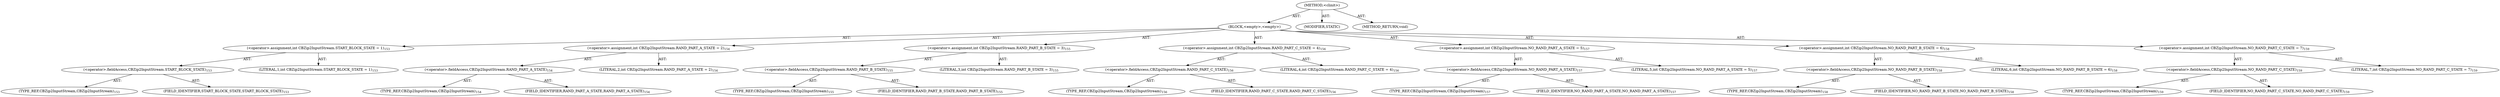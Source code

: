 digraph "&lt;clinit&gt;" {  
"111669149728" [label = <(METHOD,&lt;clinit&gt;)> ]
"25769803932" [label = <(BLOCK,&lt;empty&gt;,&lt;empty&gt;)> ]
"30064772102" [label = <(&lt;operator&gt;.assignment,int CBZip2InputStream.START_BLOCK_STATE = 1)<SUB>153</SUB>> ]
"30064772103" [label = <(&lt;operator&gt;.fieldAccess,CBZip2InputStream.START_BLOCK_STATE)<SUB>153</SUB>> ]
"180388626467" [label = <(TYPE_REF,CBZip2InputStream,CBZip2InputStream)<SUB>153</SUB>> ]
"55834575134" [label = <(FIELD_IDENTIFIER,START_BLOCK_STATE,START_BLOCK_STATE)<SUB>153</SUB>> ]
"90194313442" [label = <(LITERAL,1,int CBZip2InputStream.START_BLOCK_STATE = 1)<SUB>153</SUB>> ]
"30064772104" [label = <(&lt;operator&gt;.assignment,int CBZip2InputStream.RAND_PART_A_STATE = 2)<SUB>154</SUB>> ]
"30064772105" [label = <(&lt;operator&gt;.fieldAccess,CBZip2InputStream.RAND_PART_A_STATE)<SUB>154</SUB>> ]
"180388626468" [label = <(TYPE_REF,CBZip2InputStream,CBZip2InputStream)<SUB>154</SUB>> ]
"55834575135" [label = <(FIELD_IDENTIFIER,RAND_PART_A_STATE,RAND_PART_A_STATE)<SUB>154</SUB>> ]
"90194313443" [label = <(LITERAL,2,int CBZip2InputStream.RAND_PART_A_STATE = 2)<SUB>154</SUB>> ]
"30064772106" [label = <(&lt;operator&gt;.assignment,int CBZip2InputStream.RAND_PART_B_STATE = 3)<SUB>155</SUB>> ]
"30064772107" [label = <(&lt;operator&gt;.fieldAccess,CBZip2InputStream.RAND_PART_B_STATE)<SUB>155</SUB>> ]
"180388626469" [label = <(TYPE_REF,CBZip2InputStream,CBZip2InputStream)<SUB>155</SUB>> ]
"55834575136" [label = <(FIELD_IDENTIFIER,RAND_PART_B_STATE,RAND_PART_B_STATE)<SUB>155</SUB>> ]
"90194313444" [label = <(LITERAL,3,int CBZip2InputStream.RAND_PART_B_STATE = 3)<SUB>155</SUB>> ]
"30064772108" [label = <(&lt;operator&gt;.assignment,int CBZip2InputStream.RAND_PART_C_STATE = 4)<SUB>156</SUB>> ]
"30064772109" [label = <(&lt;operator&gt;.fieldAccess,CBZip2InputStream.RAND_PART_C_STATE)<SUB>156</SUB>> ]
"180388626470" [label = <(TYPE_REF,CBZip2InputStream,CBZip2InputStream)<SUB>156</SUB>> ]
"55834575137" [label = <(FIELD_IDENTIFIER,RAND_PART_C_STATE,RAND_PART_C_STATE)<SUB>156</SUB>> ]
"90194313445" [label = <(LITERAL,4,int CBZip2InputStream.RAND_PART_C_STATE = 4)<SUB>156</SUB>> ]
"30064772110" [label = <(&lt;operator&gt;.assignment,int CBZip2InputStream.NO_RAND_PART_A_STATE = 5)<SUB>157</SUB>> ]
"30064772111" [label = <(&lt;operator&gt;.fieldAccess,CBZip2InputStream.NO_RAND_PART_A_STATE)<SUB>157</SUB>> ]
"180388626471" [label = <(TYPE_REF,CBZip2InputStream,CBZip2InputStream)<SUB>157</SUB>> ]
"55834575138" [label = <(FIELD_IDENTIFIER,NO_RAND_PART_A_STATE,NO_RAND_PART_A_STATE)<SUB>157</SUB>> ]
"90194313446" [label = <(LITERAL,5,int CBZip2InputStream.NO_RAND_PART_A_STATE = 5)<SUB>157</SUB>> ]
"30064772112" [label = <(&lt;operator&gt;.assignment,int CBZip2InputStream.NO_RAND_PART_B_STATE = 6)<SUB>158</SUB>> ]
"30064772113" [label = <(&lt;operator&gt;.fieldAccess,CBZip2InputStream.NO_RAND_PART_B_STATE)<SUB>158</SUB>> ]
"180388626472" [label = <(TYPE_REF,CBZip2InputStream,CBZip2InputStream)<SUB>158</SUB>> ]
"55834575139" [label = <(FIELD_IDENTIFIER,NO_RAND_PART_B_STATE,NO_RAND_PART_B_STATE)<SUB>158</SUB>> ]
"90194313447" [label = <(LITERAL,6,int CBZip2InputStream.NO_RAND_PART_B_STATE = 6)<SUB>158</SUB>> ]
"30064772114" [label = <(&lt;operator&gt;.assignment,int CBZip2InputStream.NO_RAND_PART_C_STATE = 7)<SUB>159</SUB>> ]
"30064772115" [label = <(&lt;operator&gt;.fieldAccess,CBZip2InputStream.NO_RAND_PART_C_STATE)<SUB>159</SUB>> ]
"180388626473" [label = <(TYPE_REF,CBZip2InputStream,CBZip2InputStream)<SUB>159</SUB>> ]
"55834575140" [label = <(FIELD_IDENTIFIER,NO_RAND_PART_C_STATE,NO_RAND_PART_C_STATE)<SUB>159</SUB>> ]
"90194313448" [label = <(LITERAL,7,int CBZip2InputStream.NO_RAND_PART_C_STATE = 7)<SUB>159</SUB>> ]
"133143986282" [label = <(MODIFIER,STATIC)> ]
"128849018912" [label = <(METHOD_RETURN,void)> ]
  "111669149728" -> "25769803932"  [ label = "AST: "] 
  "111669149728" -> "133143986282"  [ label = "AST: "] 
  "111669149728" -> "128849018912"  [ label = "AST: "] 
  "25769803932" -> "30064772102"  [ label = "AST: "] 
  "25769803932" -> "30064772104"  [ label = "AST: "] 
  "25769803932" -> "30064772106"  [ label = "AST: "] 
  "25769803932" -> "30064772108"  [ label = "AST: "] 
  "25769803932" -> "30064772110"  [ label = "AST: "] 
  "25769803932" -> "30064772112"  [ label = "AST: "] 
  "25769803932" -> "30064772114"  [ label = "AST: "] 
  "30064772102" -> "30064772103"  [ label = "AST: "] 
  "30064772102" -> "90194313442"  [ label = "AST: "] 
  "30064772103" -> "180388626467"  [ label = "AST: "] 
  "30064772103" -> "55834575134"  [ label = "AST: "] 
  "30064772104" -> "30064772105"  [ label = "AST: "] 
  "30064772104" -> "90194313443"  [ label = "AST: "] 
  "30064772105" -> "180388626468"  [ label = "AST: "] 
  "30064772105" -> "55834575135"  [ label = "AST: "] 
  "30064772106" -> "30064772107"  [ label = "AST: "] 
  "30064772106" -> "90194313444"  [ label = "AST: "] 
  "30064772107" -> "180388626469"  [ label = "AST: "] 
  "30064772107" -> "55834575136"  [ label = "AST: "] 
  "30064772108" -> "30064772109"  [ label = "AST: "] 
  "30064772108" -> "90194313445"  [ label = "AST: "] 
  "30064772109" -> "180388626470"  [ label = "AST: "] 
  "30064772109" -> "55834575137"  [ label = "AST: "] 
  "30064772110" -> "30064772111"  [ label = "AST: "] 
  "30064772110" -> "90194313446"  [ label = "AST: "] 
  "30064772111" -> "180388626471"  [ label = "AST: "] 
  "30064772111" -> "55834575138"  [ label = "AST: "] 
  "30064772112" -> "30064772113"  [ label = "AST: "] 
  "30064772112" -> "90194313447"  [ label = "AST: "] 
  "30064772113" -> "180388626472"  [ label = "AST: "] 
  "30064772113" -> "55834575139"  [ label = "AST: "] 
  "30064772114" -> "30064772115"  [ label = "AST: "] 
  "30064772114" -> "90194313448"  [ label = "AST: "] 
  "30064772115" -> "180388626473"  [ label = "AST: "] 
  "30064772115" -> "55834575140"  [ label = "AST: "] 
}
